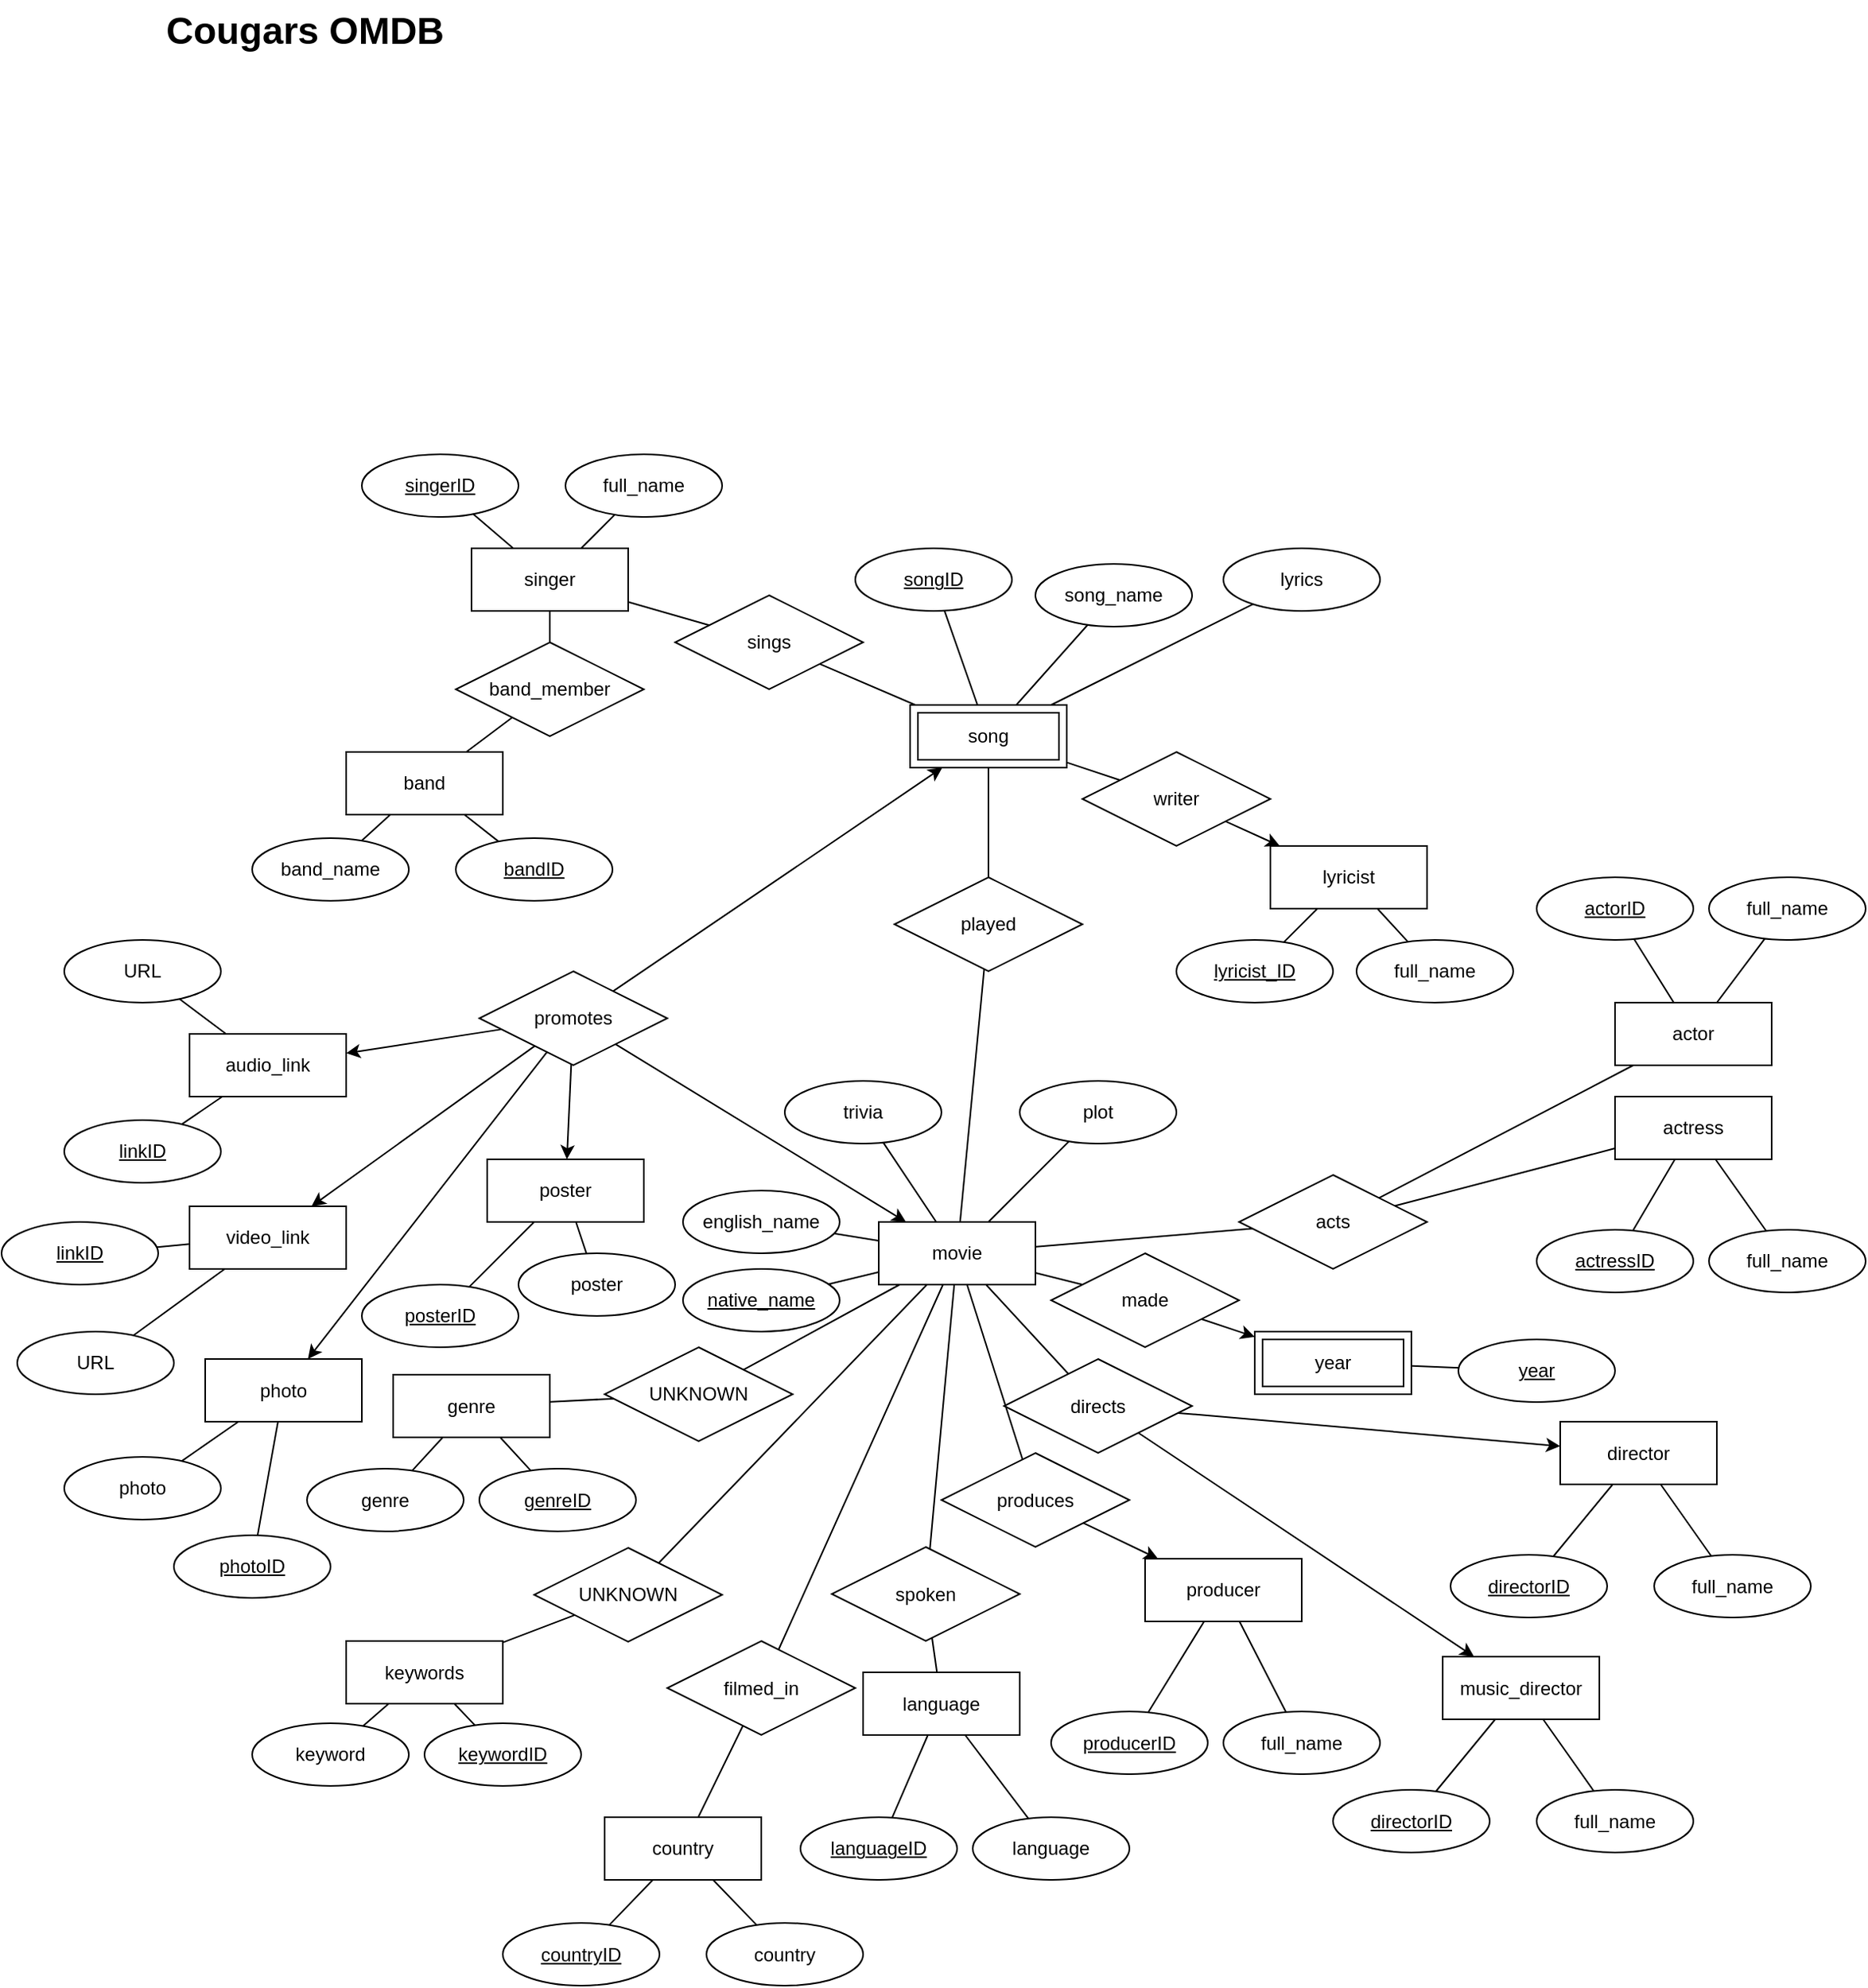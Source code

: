 <mxfile version="13.3.0" type="github">
  <diagram id="hvTxywRXqhzX3uinB9g3" name="Page-1">
    <mxGraphModel dx="2881" dy="2197" grid="1" gridSize="10" guides="1" tooltips="1" connect="1" arrows="1" fold="1" page="1" pageScale="1" pageWidth="850" pageHeight="1100" math="0" shadow="0">
      <root>
        <mxCell id="0" />
        <mxCell id="1" parent="0" />
        <mxCell id="niFjqBL8yK6RNNo06WDb-146" value="Cougars OMDB&amp;nbsp;&amp;nbsp;" style="text;strokeColor=none;fillColor=none;html=1;fontSize=24;fontStyle=1;verticalAlign=middle;align=center;" vertex="1" parent="1">
          <mxGeometry x="90" y="-490" width="100" height="40" as="geometry" />
        </mxCell>
        <mxCell id="niFjqBL8yK6RNNo06WDb-147" value="made" style="shape=rhombus;perimeter=rhombusPerimeter;whiteSpace=wrap;html=1;align=center;" vertex="1" parent="1">
          <mxGeometry x="610" y="310" width="120" height="60" as="geometry" />
        </mxCell>
        <mxCell id="niFjqBL8yK6RNNo06WDb-148" value="acts" style="shape=rhombus;perimeter=rhombusPerimeter;whiteSpace=wrap;html=1;align=center;" vertex="1" parent="1">
          <mxGeometry x="730" y="260" width="120" height="60" as="geometry" />
        </mxCell>
        <mxCell id="niFjqBL8yK6RNNo06WDb-149" value="sings" style="shape=rhombus;perimeter=rhombusPerimeter;whiteSpace=wrap;html=1;align=center;" vertex="1" parent="1">
          <mxGeometry x="370" y="-110" width="120" height="60" as="geometry" />
        </mxCell>
        <mxCell id="niFjqBL8yK6RNNo06WDb-150" value="singer" style="whiteSpace=wrap;html=1;align=center;" vertex="1" parent="1">
          <mxGeometry x="240" y="-140" width="100" height="40" as="geometry" />
        </mxCell>
        <mxCell id="niFjqBL8yK6RNNo06WDb-151" value="singerID" style="ellipse;whiteSpace=wrap;html=1;align=center;fontStyle=4;" vertex="1" parent="1">
          <mxGeometry x="170" y="-200" width="100" height="40" as="geometry" />
        </mxCell>
        <mxCell id="niFjqBL8yK6RNNo06WDb-152" value="full_name" style="ellipse;whiteSpace=wrap;html=1;align=center;" vertex="1" parent="1">
          <mxGeometry x="300" y="-200" width="100" height="40" as="geometry" />
        </mxCell>
        <mxCell id="niFjqBL8yK6RNNo06WDb-153" value="" style="endArrow=none;html=1;rounded=0;" edge="1" parent="1" source="niFjqBL8yK6RNNo06WDb-151" target="niFjqBL8yK6RNNo06WDb-150">
          <mxGeometry relative="1" as="geometry">
            <mxPoint x="240" y="-180" as="sourcePoint" />
            <mxPoint x="400" y="-180" as="targetPoint" />
          </mxGeometry>
        </mxCell>
        <mxCell id="niFjqBL8yK6RNNo06WDb-154" value="" style="endArrow=none;html=1;rounded=0;" edge="1" parent="1" source="niFjqBL8yK6RNNo06WDb-150" target="niFjqBL8yK6RNNo06WDb-152">
          <mxGeometry relative="1" as="geometry">
            <mxPoint x="250.004" y="-240.003" as="sourcePoint" />
            <mxPoint x="323.06" y="-213.48" as="targetPoint" />
          </mxGeometry>
        </mxCell>
        <mxCell id="niFjqBL8yK6RNNo06WDb-155" value="songID" style="ellipse;whiteSpace=wrap;html=1;align=center;fontStyle=4;" vertex="1" parent="1">
          <mxGeometry x="485" y="-140" width="100" height="40" as="geometry" />
        </mxCell>
        <mxCell id="niFjqBL8yK6RNNo06WDb-156" value="" style="endArrow=none;html=1;rounded=0;" edge="1" parent="1" source="niFjqBL8yK6RNNo06WDb-155" target="niFjqBL8yK6RNNo06WDb-234">
          <mxGeometry relative="1" as="geometry">
            <mxPoint x="660" y="-155" as="sourcePoint" />
            <mxPoint x="605.714" y="-120" as="targetPoint" />
          </mxGeometry>
        </mxCell>
        <mxCell id="niFjqBL8yK6RNNo06WDb-157" value="song_name" style="ellipse;whiteSpace=wrap;html=1;align=center;" vertex="1" parent="1">
          <mxGeometry x="600" y="-130" width="100" height="40" as="geometry" />
        </mxCell>
        <mxCell id="niFjqBL8yK6RNNo06WDb-158" value="" style="endArrow=none;html=1;rounded=0;" edge="1" parent="1" source="niFjqBL8yK6RNNo06WDb-234" target="niFjqBL8yK6RNNo06WDb-157">
          <mxGeometry relative="1" as="geometry">
            <mxPoint x="642.5" y="-120" as="sourcePoint" />
            <mxPoint x="980" y="-155" as="targetPoint" />
          </mxGeometry>
        </mxCell>
        <mxCell id="niFjqBL8yK6RNNo06WDb-159" value="" style="endArrow=none;html=1;rounded=0;" edge="1" parent="1" source="niFjqBL8yK6RNNo06WDb-149" target="niFjqBL8yK6RNNo06WDb-234">
          <mxGeometry relative="1" as="geometry">
            <mxPoint x="510" y="60" as="sourcePoint" />
            <mxPoint x="590" y="-94.737" as="targetPoint" />
          </mxGeometry>
        </mxCell>
        <mxCell id="niFjqBL8yK6RNNo06WDb-160" value="" style="endArrow=none;html=1;rounded=0;" edge="1" parent="1" source="niFjqBL8yK6RNNo06WDb-150" target="niFjqBL8yK6RNNo06WDb-149">
          <mxGeometry relative="1" as="geometry">
            <mxPoint x="540" y="-120" as="sourcePoint" />
            <mxPoint x="700" y="-120" as="targetPoint" />
          </mxGeometry>
        </mxCell>
        <mxCell id="niFjqBL8yK6RNNo06WDb-161" value="band" style="whiteSpace=wrap;html=1;align=center;" vertex="1" parent="1">
          <mxGeometry x="160" y="-10" width="100" height="40" as="geometry" />
        </mxCell>
        <mxCell id="niFjqBL8yK6RNNo06WDb-162" value="bandID" style="ellipse;whiteSpace=wrap;html=1;align=center;fontStyle=4;" vertex="1" parent="1">
          <mxGeometry x="230" y="45" width="100" height="40" as="geometry" />
        </mxCell>
        <mxCell id="niFjqBL8yK6RNNo06WDb-163" value="band_name" style="ellipse;whiteSpace=wrap;html=1;align=center;" vertex="1" parent="1">
          <mxGeometry x="100" y="45" width="100" height="40" as="geometry" />
        </mxCell>
        <mxCell id="niFjqBL8yK6RNNo06WDb-164" value="" style="endArrow=none;html=1;rounded=0;" edge="1" parent="1" source="niFjqBL8yK6RNNo06WDb-163" target="niFjqBL8yK6RNNo06WDb-161">
          <mxGeometry relative="1" as="geometry">
            <mxPoint x="35" y="195" as="sourcePoint" />
            <mxPoint x="195" y="195" as="targetPoint" />
          </mxGeometry>
        </mxCell>
        <mxCell id="niFjqBL8yK6RNNo06WDb-165" value="" style="endArrow=none;html=1;rounded=0;" edge="1" parent="1" source="niFjqBL8yK6RNNo06WDb-161" target="niFjqBL8yK6RNNo06WDb-162">
          <mxGeometry relative="1" as="geometry">
            <mxPoint x="125" y="205" as="sourcePoint" />
            <mxPoint x="285" y="205" as="targetPoint" />
          </mxGeometry>
        </mxCell>
        <mxCell id="niFjqBL8yK6RNNo06WDb-166" value="lyrics" style="ellipse;whiteSpace=wrap;html=1;align=center;" vertex="1" parent="1">
          <mxGeometry x="720" y="-140" width="100" height="40" as="geometry" />
        </mxCell>
        <mxCell id="niFjqBL8yK6RNNo06WDb-167" value="" style="endArrow=none;html=1;rounded=0;" edge="1" parent="1" source="niFjqBL8yK6RNNo06WDb-234" target="niFjqBL8yK6RNNo06WDb-166">
          <mxGeometry relative="1" as="geometry">
            <mxPoint x="680" y="-120" as="sourcePoint" />
            <mxPoint x="870" y="-20" as="targetPoint" />
          </mxGeometry>
        </mxCell>
        <mxCell id="niFjqBL8yK6RNNo06WDb-168" value="band_member" style="shape=rhombus;perimeter=rhombusPerimeter;whiteSpace=wrap;html=1;align=center;" vertex="1" parent="1">
          <mxGeometry x="230" y="-80" width="120" height="60" as="geometry" />
        </mxCell>
        <mxCell id="niFjqBL8yK6RNNo06WDb-169" value="" style="endArrow=none;html=1;rounded=0;" edge="1" parent="1" source="niFjqBL8yK6RNNo06WDb-168" target="niFjqBL8yK6RNNo06WDb-161">
          <mxGeometry relative="1" as="geometry">
            <mxPoint x="290" y="100" as="sourcePoint" />
            <mxPoint x="450" y="100" as="targetPoint" />
          </mxGeometry>
        </mxCell>
        <mxCell id="niFjqBL8yK6RNNo06WDb-170" value="" style="endArrow=none;html=1;rounded=0;" edge="1" parent="1" source="niFjqBL8yK6RNNo06WDb-168" target="niFjqBL8yK6RNNo06WDb-150">
          <mxGeometry relative="1" as="geometry">
            <mxPoint x="100" y="-10" as="sourcePoint" />
            <mxPoint x="260" y="-10" as="targetPoint" />
          </mxGeometry>
        </mxCell>
        <mxCell id="niFjqBL8yK6RNNo06WDb-171" value="lyricist" style="whiteSpace=wrap;html=1;align=center;" vertex="1" parent="1">
          <mxGeometry x="750" y="50" width="100" height="40" as="geometry" />
        </mxCell>
        <mxCell id="niFjqBL8yK6RNNo06WDb-172" value="full_name" style="ellipse;whiteSpace=wrap;html=1;align=center;" vertex="1" parent="1">
          <mxGeometry x="805" y="110" width="100" height="40" as="geometry" />
        </mxCell>
        <mxCell id="niFjqBL8yK6RNNo06WDb-173" value="lyricist_ID" style="ellipse;whiteSpace=wrap;html=1;align=center;fontStyle=4;" vertex="1" parent="1">
          <mxGeometry x="690" y="110" width="100" height="40" as="geometry" />
        </mxCell>
        <mxCell id="niFjqBL8yK6RNNo06WDb-174" value="" style="endArrow=none;html=1;rounded=0;" edge="1" parent="1" source="niFjqBL8yK6RNNo06WDb-173" target="niFjqBL8yK6RNNo06WDb-171">
          <mxGeometry relative="1" as="geometry">
            <mxPoint x="555" y="-50" as="sourcePoint" />
            <mxPoint x="715" y="-50" as="targetPoint" />
          </mxGeometry>
        </mxCell>
        <mxCell id="niFjqBL8yK6RNNo06WDb-175" value="" style="endArrow=none;html=1;rounded=0;" edge="1" parent="1" source="niFjqBL8yK6RNNo06WDb-171" target="niFjqBL8yK6RNNo06WDb-172">
          <mxGeometry relative="1" as="geometry">
            <mxPoint x="775" y="30" as="sourcePoint" />
            <mxPoint x="935" y="30" as="targetPoint" />
          </mxGeometry>
        </mxCell>
        <mxCell id="niFjqBL8yK6RNNo06WDb-176" value="writer" style="shape=rhombus;perimeter=rhombusPerimeter;whiteSpace=wrap;html=1;align=center;" vertex="1" parent="1">
          <mxGeometry x="630" y="-10" width="120" height="60" as="geometry" />
        </mxCell>
        <mxCell id="niFjqBL8yK6RNNo06WDb-177" value="" style="endArrow=none;html=1;rounded=0;" edge="1" parent="1" source="niFjqBL8yK6RNNo06WDb-234" target="niFjqBL8yK6RNNo06WDb-176">
          <mxGeometry relative="1" as="geometry">
            <mxPoint x="690" y="-89.286" as="sourcePoint" />
            <mxPoint x="950" y="-100" as="targetPoint" />
          </mxGeometry>
        </mxCell>
        <mxCell id="niFjqBL8yK6RNNo06WDb-178" value="" style="endArrow=classic;html=1;" edge="1" parent="1" source="niFjqBL8yK6RNNo06WDb-176" target="niFjqBL8yK6RNNo06WDb-171">
          <mxGeometry width="50" height="50" relative="1" as="geometry">
            <mxPoint x="850" y="-70" as="sourcePoint" />
            <mxPoint x="900" y="-120" as="targetPoint" />
          </mxGeometry>
        </mxCell>
        <mxCell id="niFjqBL8yK6RNNo06WDb-179" value="year" style="ellipse;whiteSpace=wrap;html=1;align=center;fontStyle=4;" vertex="1" parent="1">
          <mxGeometry x="870" y="365" width="100" height="40" as="geometry" />
        </mxCell>
        <mxCell id="niFjqBL8yK6RNNo06WDb-180" value="" style="endArrow=none;html=1;rounded=0;" edge="1" parent="1" source="niFjqBL8yK6RNNo06WDb-233" target="niFjqBL8yK6RNNo06WDb-179">
          <mxGeometry relative="1" as="geometry">
            <mxPoint x="830.0" y="385" as="sourcePoint" />
            <mxPoint x="1240" y="395" as="targetPoint" />
          </mxGeometry>
        </mxCell>
        <mxCell id="niFjqBL8yK6RNNo06WDb-181" value="" style="endArrow=none;html=1;rounded=0;" edge="1" parent="1" source="niFjqBL8yK6RNNo06WDb-183" target="niFjqBL8yK6RNNo06WDb-147">
          <mxGeometry relative="1" as="geometry">
            <mxPoint x="635" y="420.4" as="sourcePoint" />
            <mxPoint x="820" y="390" as="targetPoint" />
          </mxGeometry>
        </mxCell>
        <mxCell id="niFjqBL8yK6RNNo06WDb-182" value="" style="endArrow=classic;html=1;" edge="1" parent="1" source="niFjqBL8yK6RNNo06WDb-147" target="niFjqBL8yK6RNNo06WDb-233">
          <mxGeometry width="50" height="50" relative="1" as="geometry">
            <mxPoint x="770" y="385" as="sourcePoint" />
            <mxPoint x="730.0" y="379.643" as="targetPoint" />
          </mxGeometry>
        </mxCell>
        <mxCell id="niFjqBL8yK6RNNo06WDb-183" value="movie" style="whiteSpace=wrap;html=1;align=center;" vertex="1" parent="1">
          <mxGeometry x="500" y="290" width="100" height="40" as="geometry" />
        </mxCell>
        <mxCell id="niFjqBL8yK6RNNo06WDb-184" value="native_name" style="ellipse;whiteSpace=wrap;html=1;align=center;fontStyle=4;" vertex="1" parent="1">
          <mxGeometry x="375" y="320" width="100" height="40" as="geometry" />
        </mxCell>
        <mxCell id="niFjqBL8yK6RNNo06WDb-185" value="" style="endArrow=none;html=1;rounded=0;" edge="1" parent="1" source="niFjqBL8yK6RNNo06WDb-184" target="niFjqBL8yK6RNNo06WDb-183">
          <mxGeometry relative="1" as="geometry">
            <mxPoint x="530" y="270" as="sourcePoint" />
            <mxPoint x="690" y="270" as="targetPoint" />
          </mxGeometry>
        </mxCell>
        <mxCell id="niFjqBL8yK6RNNo06WDb-186" value="english_name" style="ellipse;whiteSpace=wrap;html=1;align=center;" vertex="1" parent="1">
          <mxGeometry x="375" y="270" width="100" height="40" as="geometry" />
        </mxCell>
        <mxCell id="niFjqBL8yK6RNNo06WDb-187" value="" style="endArrow=none;html=1;rounded=0;" edge="1" parent="1" source="niFjqBL8yK6RNNo06WDb-186" target="niFjqBL8yK6RNNo06WDb-183">
          <mxGeometry relative="1" as="geometry">
            <mxPoint x="660" y="320" as="sourcePoint" />
            <mxPoint x="820" y="320" as="targetPoint" />
          </mxGeometry>
        </mxCell>
        <mxCell id="niFjqBL8yK6RNNo06WDb-188" value="trivia" style="ellipse;whiteSpace=wrap;html=1;align=center;" vertex="1" parent="1">
          <mxGeometry x="440" y="200" width="100" height="40" as="geometry" />
        </mxCell>
        <mxCell id="niFjqBL8yK6RNNo06WDb-189" value="" style="endArrow=none;html=1;rounded=0;" edge="1" parent="1" source="niFjqBL8yK6RNNo06WDb-188" target="niFjqBL8yK6RNNo06WDb-183">
          <mxGeometry relative="1" as="geometry">
            <mxPoint x="660" y="310" as="sourcePoint" />
            <mxPoint x="820" y="310" as="targetPoint" />
          </mxGeometry>
        </mxCell>
        <mxCell id="niFjqBL8yK6RNNo06WDb-190" value="plot" style="ellipse;whiteSpace=wrap;html=1;align=center;" vertex="1" parent="1">
          <mxGeometry x="590" y="200" width="100" height="40" as="geometry" />
        </mxCell>
        <mxCell id="niFjqBL8yK6RNNo06WDb-191" value="" style="endArrow=none;html=1;rounded=0;" edge="1" parent="1" source="niFjqBL8yK6RNNo06WDb-190" target="niFjqBL8yK6RNNo06WDb-183">
          <mxGeometry relative="1" as="geometry">
            <mxPoint x="760" y="330" as="sourcePoint" />
            <mxPoint x="920" y="330" as="targetPoint" />
          </mxGeometry>
        </mxCell>
        <mxCell id="niFjqBL8yK6RNNo06WDb-192" value="actor" style="whiteSpace=wrap;html=1;align=center;" vertex="1" parent="1">
          <mxGeometry x="970" y="150" width="100" height="40" as="geometry" />
        </mxCell>
        <mxCell id="niFjqBL8yK6RNNo06WDb-193" value="actress" style="whiteSpace=wrap;html=1;align=center;" vertex="1" parent="1">
          <mxGeometry x="970" y="210" width="100" height="40" as="geometry" />
        </mxCell>
        <mxCell id="niFjqBL8yK6RNNo06WDb-194" value="actressID" style="ellipse;whiteSpace=wrap;html=1;align=center;fontStyle=4;" vertex="1" parent="1">
          <mxGeometry x="920" y="295" width="100" height="40" as="geometry" />
        </mxCell>
        <mxCell id="niFjqBL8yK6RNNo06WDb-195" value="actorID" style="ellipse;whiteSpace=wrap;html=1;align=center;fontStyle=4;" vertex="1" parent="1">
          <mxGeometry x="920" y="70" width="100" height="40" as="geometry" />
        </mxCell>
        <mxCell id="niFjqBL8yK6RNNo06WDb-196" value="full_name" style="ellipse;whiteSpace=wrap;html=1;align=center;" vertex="1" parent="1">
          <mxGeometry x="1030" y="70" width="100" height="40" as="geometry" />
        </mxCell>
        <mxCell id="niFjqBL8yK6RNNo06WDb-197" value="full_name" style="ellipse;whiteSpace=wrap;html=1;align=center;" vertex="1" parent="1">
          <mxGeometry x="1030" y="295" width="100" height="40" as="geometry" />
        </mxCell>
        <mxCell id="niFjqBL8yK6RNNo06WDb-198" value="" style="endArrow=none;html=1;rounded=0;" edge="1" parent="1" source="niFjqBL8yK6RNNo06WDb-195" target="niFjqBL8yK6RNNo06WDb-192">
          <mxGeometry relative="1" as="geometry">
            <mxPoint x="1080" y="130" as="sourcePoint" />
            <mxPoint x="1240" y="130" as="targetPoint" />
          </mxGeometry>
        </mxCell>
        <mxCell id="niFjqBL8yK6RNNo06WDb-199" value="" style="endArrow=none;html=1;rounded=0;" edge="1" parent="1" source="niFjqBL8yK6RNNo06WDb-192" target="niFjqBL8yK6RNNo06WDb-196">
          <mxGeometry relative="1" as="geometry">
            <mxPoint x="1110" y="120" as="sourcePoint" />
            <mxPoint x="1270" y="120" as="targetPoint" />
          </mxGeometry>
        </mxCell>
        <mxCell id="niFjqBL8yK6RNNo06WDb-200" value="" style="endArrow=none;html=1;rounded=0;" edge="1" parent="1" source="niFjqBL8yK6RNNo06WDb-193" target="niFjqBL8yK6RNNo06WDb-194">
          <mxGeometry relative="1" as="geometry">
            <mxPoint x="1200" y="195" as="sourcePoint" />
            <mxPoint x="1360" y="195" as="targetPoint" />
          </mxGeometry>
        </mxCell>
        <mxCell id="niFjqBL8yK6RNNo06WDb-201" value="" style="endArrow=none;html=1;rounded=0;" edge="1" parent="1" source="niFjqBL8yK6RNNo06WDb-197" target="niFjqBL8yK6RNNo06WDb-193">
          <mxGeometry relative="1" as="geometry">
            <mxPoint x="1160" y="245" as="sourcePoint" />
            <mxPoint x="1320" y="245" as="targetPoint" />
          </mxGeometry>
        </mxCell>
        <mxCell id="niFjqBL8yK6RNNo06WDb-202" value="" style="endArrow=none;html=1;rounded=0;" edge="1" parent="1" source="niFjqBL8yK6RNNo06WDb-148" target="niFjqBL8yK6RNNo06WDb-192">
          <mxGeometry relative="1" as="geometry">
            <mxPoint x="820" y="220" as="sourcePoint" />
            <mxPoint x="980" y="220" as="targetPoint" />
          </mxGeometry>
        </mxCell>
        <mxCell id="niFjqBL8yK6RNNo06WDb-203" value="" style="endArrow=none;html=1;rounded=0;" edge="1" parent="1" source="niFjqBL8yK6RNNo06WDb-183" target="niFjqBL8yK6RNNo06WDb-148">
          <mxGeometry relative="1" as="geometry">
            <mxPoint x="720" y="220" as="sourcePoint" />
            <mxPoint x="880" y="220" as="targetPoint" />
          </mxGeometry>
        </mxCell>
        <mxCell id="niFjqBL8yK6RNNo06WDb-204" value="" style="endArrow=none;html=1;rounded=0;" edge="1" parent="1" source="niFjqBL8yK6RNNo06WDb-193" target="niFjqBL8yK6RNNo06WDb-148">
          <mxGeometry relative="1" as="geometry">
            <mxPoint x="710" y="220" as="sourcePoint" />
            <mxPoint x="870" y="220" as="targetPoint" />
          </mxGeometry>
        </mxCell>
        <mxCell id="niFjqBL8yK6RNNo06WDb-205" value="played" style="shape=rhombus;perimeter=rhombusPerimeter;whiteSpace=wrap;html=1;align=center;" vertex="1" parent="1">
          <mxGeometry x="510" y="70" width="120" height="60" as="geometry" />
        </mxCell>
        <mxCell id="niFjqBL8yK6RNNo06WDb-206" value="" style="endArrow=none;html=1;rounded=0;" edge="1" parent="1" source="niFjqBL8yK6RNNo06WDb-205" target="niFjqBL8yK6RNNo06WDb-234">
          <mxGeometry relative="1" as="geometry">
            <mxPoint x="550" y="-50" as="sourcePoint" />
            <mxPoint x="630" y="-80" as="targetPoint" />
          </mxGeometry>
        </mxCell>
        <mxCell id="niFjqBL8yK6RNNo06WDb-207" value="" style="endArrow=none;html=1;rounded=0;" edge="1" parent="1" source="niFjqBL8yK6RNNo06WDb-183" target="niFjqBL8yK6RNNo06WDb-205">
          <mxGeometry relative="1" as="geometry">
            <mxPoint x="310" y="130" as="sourcePoint" />
            <mxPoint x="470" y="130" as="targetPoint" />
          </mxGeometry>
        </mxCell>
        <mxCell id="niFjqBL8yK6RNNo06WDb-208" value="video_link" style="whiteSpace=wrap;html=1;align=center;" vertex="1" parent="1">
          <mxGeometry x="60" y="280" width="100" height="40" as="geometry" />
        </mxCell>
        <mxCell id="niFjqBL8yK6RNNo06WDb-209" value="linkID" style="ellipse;whiteSpace=wrap;html=1;align=center;fontStyle=4;" vertex="1" parent="1">
          <mxGeometry x="-60" y="290" width="100" height="40" as="geometry" />
        </mxCell>
        <mxCell id="niFjqBL8yK6RNNo06WDb-210" value="URL" style="ellipse;whiteSpace=wrap;html=1;align=center;" vertex="1" parent="1">
          <mxGeometry x="-50" y="360" width="100" height="40" as="geometry" />
        </mxCell>
        <mxCell id="niFjqBL8yK6RNNo06WDb-211" value="" style="endArrow=none;html=1;rounded=0;" edge="1" parent="1" source="niFjqBL8yK6RNNo06WDb-209" target="niFjqBL8yK6RNNo06WDb-208">
          <mxGeometry relative="1" as="geometry">
            <mxPoint x="-110" y="235" as="sourcePoint" />
            <mxPoint x="50" y="235" as="targetPoint" />
          </mxGeometry>
        </mxCell>
        <mxCell id="niFjqBL8yK6RNNo06WDb-212" value="" style="endArrow=none;html=1;rounded=0;" edge="1" parent="1" source="niFjqBL8yK6RNNo06WDb-208" target="niFjqBL8yK6RNNo06WDb-210">
          <mxGeometry relative="1" as="geometry">
            <mxPoint x="280" y="315" as="sourcePoint" />
            <mxPoint x="440" y="315" as="targetPoint" />
          </mxGeometry>
        </mxCell>
        <mxCell id="niFjqBL8yK6RNNo06WDb-213" value="audio_link" style="whiteSpace=wrap;html=1;align=center;" vertex="1" parent="1">
          <mxGeometry x="60" y="170" width="100" height="40" as="geometry" />
        </mxCell>
        <mxCell id="niFjqBL8yK6RNNo06WDb-214" value="linkID" style="ellipse;whiteSpace=wrap;html=1;align=center;fontStyle=4;" vertex="1" parent="1">
          <mxGeometry x="-20" y="225" width="100" height="40" as="geometry" />
        </mxCell>
        <mxCell id="niFjqBL8yK6RNNo06WDb-215" value="URL" style="ellipse;whiteSpace=wrap;html=1;align=center;" vertex="1" parent="1">
          <mxGeometry x="-20" y="110" width="100" height="40" as="geometry" />
        </mxCell>
        <mxCell id="niFjqBL8yK6RNNo06WDb-216" value="" style="endArrow=none;html=1;rounded=0;" edge="1" parent="1" source="niFjqBL8yK6RNNo06WDb-214" target="niFjqBL8yK6RNNo06WDb-213">
          <mxGeometry relative="1" as="geometry">
            <mxPoint x="-110" y="125" as="sourcePoint" />
            <mxPoint x="50" y="125" as="targetPoint" />
          </mxGeometry>
        </mxCell>
        <mxCell id="niFjqBL8yK6RNNo06WDb-217" value="" style="endArrow=none;html=1;rounded=0;" edge="1" parent="1" source="niFjqBL8yK6RNNo06WDb-213" target="niFjqBL8yK6RNNo06WDb-215">
          <mxGeometry relative="1" as="geometry">
            <mxPoint x="280" y="205" as="sourcePoint" />
            <mxPoint x="440" y="205" as="targetPoint" />
          </mxGeometry>
        </mxCell>
        <mxCell id="niFjqBL8yK6RNNo06WDb-218" value="promotes" style="shape=rhombus;perimeter=rhombusPerimeter;whiteSpace=wrap;html=1;align=center;" vertex="1" parent="1">
          <mxGeometry x="245" y="130" width="120" height="60" as="geometry" />
        </mxCell>
        <mxCell id="niFjqBL8yK6RNNo06WDb-219" value="" style="endArrow=classic;html=1;" edge="1" parent="1" source="niFjqBL8yK6RNNo06WDb-218" target="niFjqBL8yK6RNNo06WDb-234">
          <mxGeometry width="50" height="50" relative="1" as="geometry">
            <mxPoint x="380" y="90" as="sourcePoint" />
            <mxPoint x="616.552" y="-80" as="targetPoint" />
          </mxGeometry>
        </mxCell>
        <mxCell id="niFjqBL8yK6RNNo06WDb-220" value="" style="endArrow=classic;html=1;" edge="1" parent="1" source="niFjqBL8yK6RNNo06WDb-218" target="niFjqBL8yK6RNNo06WDb-213">
          <mxGeometry width="50" height="50" relative="1" as="geometry">
            <mxPoint x="170" y="410" as="sourcePoint" />
            <mxPoint x="220" y="360" as="targetPoint" />
          </mxGeometry>
        </mxCell>
        <mxCell id="niFjqBL8yK6RNNo06WDb-221" value="" style="endArrow=classic;html=1;" edge="1" parent="1" source="niFjqBL8yK6RNNo06WDb-218" target="niFjqBL8yK6RNNo06WDb-183">
          <mxGeometry width="50" height="50" relative="1" as="geometry">
            <mxPoint x="160" y="400" as="sourcePoint" />
            <mxPoint x="210" y="350" as="targetPoint" />
          </mxGeometry>
        </mxCell>
        <mxCell id="niFjqBL8yK6RNNo06WDb-222" value="" style="endArrow=classic;html=1;" edge="1" parent="1" source="niFjqBL8yK6RNNo06WDb-218" target="niFjqBL8yK6RNNo06WDb-208">
          <mxGeometry width="50" height="50" relative="1" as="geometry">
            <mxPoint x="260" y="290" as="sourcePoint" />
            <mxPoint x="310" y="240" as="targetPoint" />
          </mxGeometry>
        </mxCell>
        <mxCell id="niFjqBL8yK6RNNo06WDb-223" value="photo" style="ellipse;whiteSpace=wrap;html=1;align=center;" vertex="1" parent="1">
          <mxGeometry x="-20" y="440" width="100" height="40" as="geometry" />
        </mxCell>
        <mxCell id="niFjqBL8yK6RNNo06WDb-224" value="photo" style="whiteSpace=wrap;html=1;align=center;" vertex="1" parent="1">
          <mxGeometry x="70" y="377.5" width="100" height="40" as="geometry" />
        </mxCell>
        <mxCell id="niFjqBL8yK6RNNo06WDb-225" value="" style="endArrow=none;html=1;rounded=0;" edge="1" parent="1" source="niFjqBL8yK6RNNo06WDb-224" target="niFjqBL8yK6RNNo06WDb-223">
          <mxGeometry relative="1" as="geometry">
            <mxPoint x="-120" y="580" as="sourcePoint" />
            <mxPoint x="40" y="580" as="targetPoint" />
          </mxGeometry>
        </mxCell>
        <mxCell id="niFjqBL8yK6RNNo06WDb-226" value="photoID" style="ellipse;whiteSpace=wrap;html=1;align=center;fontStyle=4;" vertex="1" parent="1">
          <mxGeometry x="50" y="490" width="100" height="40" as="geometry" />
        </mxCell>
        <mxCell id="niFjqBL8yK6RNNo06WDb-227" value="" style="endArrow=none;html=1;rounded=0;" edge="1" parent="1" source="niFjqBL8yK6RNNo06WDb-226" target="niFjqBL8yK6RNNo06WDb-224">
          <mxGeometry relative="1" as="geometry">
            <mxPoint x="330" y="590" as="sourcePoint" />
            <mxPoint x="490" y="590" as="targetPoint" />
          </mxGeometry>
        </mxCell>
        <mxCell id="niFjqBL8yK6RNNo06WDb-228" value="poster" style="whiteSpace=wrap;html=1;align=center;" vertex="1" parent="1">
          <mxGeometry x="250" y="250" width="100" height="40" as="geometry" />
        </mxCell>
        <mxCell id="niFjqBL8yK6RNNo06WDb-229" value="poster" style="ellipse;whiteSpace=wrap;html=1;align=center;" vertex="1" parent="1">
          <mxGeometry x="270" y="310" width="100" height="40" as="geometry" />
        </mxCell>
        <mxCell id="niFjqBL8yK6RNNo06WDb-230" value="posterID" style="ellipse;whiteSpace=wrap;html=1;align=center;fontStyle=4;" vertex="1" parent="1">
          <mxGeometry x="170" y="330" width="100" height="40" as="geometry" />
        </mxCell>
        <mxCell id="niFjqBL8yK6RNNo06WDb-231" value="" style="endArrow=none;html=1;rounded=0;" edge="1" parent="1" source="niFjqBL8yK6RNNo06WDb-228" target="niFjqBL8yK6RNNo06WDb-230">
          <mxGeometry relative="1" as="geometry">
            <mxPoint x="190" y="730" as="sourcePoint" />
            <mxPoint x="350" y="730" as="targetPoint" />
          </mxGeometry>
        </mxCell>
        <mxCell id="niFjqBL8yK6RNNo06WDb-232" value="" style="endArrow=none;html=1;rounded=0;" edge="1" parent="1" source="niFjqBL8yK6RNNo06WDb-228" target="niFjqBL8yK6RNNo06WDb-229">
          <mxGeometry relative="1" as="geometry">
            <mxPoint x="230" y="750" as="sourcePoint" />
            <mxPoint x="390" y="750" as="targetPoint" />
          </mxGeometry>
        </mxCell>
        <mxCell id="niFjqBL8yK6RNNo06WDb-233" value="year" style="shape=ext;margin=3;double=1;whiteSpace=wrap;html=1;align=center;" vertex="1" parent="1">
          <mxGeometry x="740" y="360" width="100" height="40" as="geometry" />
        </mxCell>
        <mxCell id="niFjqBL8yK6RNNo06WDb-234" value="song" style="shape=ext;margin=3;double=1;whiteSpace=wrap;html=1;align=center;" vertex="1" parent="1">
          <mxGeometry x="520.004" y="-40" width="100" height="40" as="geometry" />
        </mxCell>
        <mxCell id="niFjqBL8yK6RNNo06WDb-235" value="" style="endArrow=classic;html=1;" edge="1" parent="1" source="niFjqBL8yK6RNNo06WDb-218" target="niFjqBL8yK6RNNo06WDb-224">
          <mxGeometry width="50" height="50" relative="1" as="geometry">
            <mxPoint x="250" y="340" as="sourcePoint" />
            <mxPoint x="300" y="290" as="targetPoint" />
          </mxGeometry>
        </mxCell>
        <mxCell id="niFjqBL8yK6RNNo06WDb-236" value="" style="endArrow=classic;html=1;" edge="1" parent="1" source="niFjqBL8yK6RNNo06WDb-218" target="niFjqBL8yK6RNNo06WDb-228">
          <mxGeometry width="50" height="50" relative="1" as="geometry">
            <mxPoint x="280" y="460" as="sourcePoint" />
            <mxPoint x="330" y="410" as="targetPoint" />
          </mxGeometry>
        </mxCell>
        <mxCell id="niFjqBL8yK6RNNo06WDb-237" value="keywords" style="whiteSpace=wrap;html=1;align=center;" vertex="1" parent="1">
          <mxGeometry x="160" y="557.5" width="100" height="40" as="geometry" />
        </mxCell>
        <mxCell id="niFjqBL8yK6RNNo06WDb-238" value="keyword" style="ellipse;whiteSpace=wrap;html=1;align=center;" vertex="1" parent="1">
          <mxGeometry x="100" y="610" width="100" height="40" as="geometry" />
        </mxCell>
        <mxCell id="niFjqBL8yK6RNNo06WDb-239" value="keywordID" style="ellipse;whiteSpace=wrap;html=1;align=center;fontStyle=4;" vertex="1" parent="1">
          <mxGeometry x="210" y="610" width="100" height="40" as="geometry" />
        </mxCell>
        <mxCell id="niFjqBL8yK6RNNo06WDb-240" value="" style="endArrow=none;html=1;rounded=0;" edge="1" parent="1" source="niFjqBL8yK6RNNo06WDb-237" target="niFjqBL8yK6RNNo06WDb-238">
          <mxGeometry relative="1" as="geometry">
            <mxPoint x="330" y="660" as="sourcePoint" />
            <mxPoint x="490" y="660" as="targetPoint" />
          </mxGeometry>
        </mxCell>
        <mxCell id="niFjqBL8yK6RNNo06WDb-241" value="" style="endArrow=none;html=1;rounded=0;" edge="1" parent="1" source="niFjqBL8yK6RNNo06WDb-237" target="niFjqBL8yK6RNNo06WDb-239">
          <mxGeometry relative="1" as="geometry">
            <mxPoint x="280" y="690" as="sourcePoint" />
            <mxPoint x="440" y="690" as="targetPoint" />
          </mxGeometry>
        </mxCell>
        <mxCell id="niFjqBL8yK6RNNo06WDb-242" value="genre" style="whiteSpace=wrap;html=1;align=center;" vertex="1" parent="1">
          <mxGeometry x="190" y="387.5" width="100" height="40" as="geometry" />
        </mxCell>
        <mxCell id="niFjqBL8yK6RNNo06WDb-243" value="genre" style="ellipse;whiteSpace=wrap;html=1;align=center;" vertex="1" parent="1">
          <mxGeometry x="135" y="447.5" width="100" height="40" as="geometry" />
        </mxCell>
        <mxCell id="niFjqBL8yK6RNNo06WDb-244" value="genreID" style="ellipse;whiteSpace=wrap;html=1;align=center;fontStyle=4;" vertex="1" parent="1">
          <mxGeometry x="245" y="447.5" width="100" height="40" as="geometry" />
        </mxCell>
        <mxCell id="niFjqBL8yK6RNNo06WDb-245" value="" style="endArrow=none;html=1;rounded=0;" edge="1" parent="1" source="niFjqBL8yK6RNNo06WDb-242" target="niFjqBL8yK6RNNo06WDb-243">
          <mxGeometry relative="1" as="geometry">
            <mxPoint x="-20" y="725" as="sourcePoint" />
            <mxPoint x="140" y="725" as="targetPoint" />
          </mxGeometry>
        </mxCell>
        <mxCell id="niFjqBL8yK6RNNo06WDb-246" value="" style="endArrow=none;html=1;rounded=0;" edge="1" parent="1" source="niFjqBL8yK6RNNo06WDb-242" target="niFjqBL8yK6RNNo06WDb-244">
          <mxGeometry relative="1" as="geometry">
            <mxPoint x="60" y="715" as="sourcePoint" />
            <mxPoint x="220" y="715" as="targetPoint" />
          </mxGeometry>
        </mxCell>
        <mxCell id="niFjqBL8yK6RNNo06WDb-247" value="country" style="whiteSpace=wrap;html=1;align=center;" vertex="1" parent="1">
          <mxGeometry x="325" y="670" width="100" height="40" as="geometry" />
        </mxCell>
        <mxCell id="niFjqBL8yK6RNNo06WDb-248" value="countryID" style="ellipse;whiteSpace=wrap;html=1;align=center;fontStyle=4;" vertex="1" parent="1">
          <mxGeometry x="260" y="737.5" width="100" height="40" as="geometry" />
        </mxCell>
        <mxCell id="niFjqBL8yK6RNNo06WDb-249" value="country" style="ellipse;whiteSpace=wrap;html=1;align=center;" vertex="1" parent="1">
          <mxGeometry x="390" y="737.5" width="100" height="40" as="geometry" />
        </mxCell>
        <mxCell id="niFjqBL8yK6RNNo06WDb-250" value="" style="endArrow=none;html=1;rounded=0;" edge="1" parent="1" source="niFjqBL8yK6RNNo06WDb-247" target="niFjqBL8yK6RNNo06WDb-248">
          <mxGeometry relative="1" as="geometry">
            <mxPoint x="480" y="682.5" as="sourcePoint" />
            <mxPoint x="640" y="682.5" as="targetPoint" />
          </mxGeometry>
        </mxCell>
        <mxCell id="niFjqBL8yK6RNNo06WDb-251" value="" style="endArrow=none;html=1;rounded=0;" edge="1" parent="1" source="niFjqBL8yK6RNNo06WDb-247" target="niFjqBL8yK6RNNo06WDb-249">
          <mxGeometry relative="1" as="geometry">
            <mxPoint x="500" y="622.5" as="sourcePoint" />
            <mxPoint x="660" y="622.5" as="targetPoint" />
          </mxGeometry>
        </mxCell>
        <mxCell id="niFjqBL8yK6RNNo06WDb-252" value="language" style="whiteSpace=wrap;html=1;align=center;" vertex="1" parent="1">
          <mxGeometry x="490" y="577.5" width="100" height="40" as="geometry" />
        </mxCell>
        <mxCell id="niFjqBL8yK6RNNo06WDb-253" value="languageID" style="ellipse;whiteSpace=wrap;html=1;align=center;fontStyle=4;" vertex="1" parent="1">
          <mxGeometry x="450" y="670" width="100" height="40" as="geometry" />
        </mxCell>
        <mxCell id="niFjqBL8yK6RNNo06WDb-254" value="language" style="ellipse;whiteSpace=wrap;html=1;align=center;" vertex="1" parent="1">
          <mxGeometry x="560" y="670" width="100" height="40" as="geometry" />
        </mxCell>
        <mxCell id="niFjqBL8yK6RNNo06WDb-255" value="" style="endArrow=none;html=1;rounded=0;" edge="1" parent="1" source="niFjqBL8yK6RNNo06WDb-252" target="niFjqBL8yK6RNNo06WDb-253">
          <mxGeometry relative="1" as="geometry">
            <mxPoint x="535" y="740" as="sourcePoint" />
            <mxPoint x="695" y="740" as="targetPoint" />
          </mxGeometry>
        </mxCell>
        <mxCell id="niFjqBL8yK6RNNo06WDb-256" value="" style="endArrow=none;html=1;rounded=0;" edge="1" parent="1" source="niFjqBL8yK6RNNo06WDb-252" target="niFjqBL8yK6RNNo06WDb-254">
          <mxGeometry relative="1" as="geometry">
            <mxPoint x="555" y="680" as="sourcePoint" />
            <mxPoint x="715" y="680" as="targetPoint" />
          </mxGeometry>
        </mxCell>
        <mxCell id="niFjqBL8yK6RNNo06WDb-257" value="producer" style="whiteSpace=wrap;html=1;align=center;" vertex="1" parent="1">
          <mxGeometry x="670" y="505" width="100" height="40" as="geometry" />
        </mxCell>
        <mxCell id="niFjqBL8yK6RNNo06WDb-258" value="producerID" style="ellipse;whiteSpace=wrap;html=1;align=center;fontStyle=4;" vertex="1" parent="1">
          <mxGeometry x="610" y="602.5" width="100" height="40" as="geometry" />
        </mxCell>
        <mxCell id="niFjqBL8yK6RNNo06WDb-259" value="full_name" style="ellipse;whiteSpace=wrap;html=1;align=center;" vertex="1" parent="1">
          <mxGeometry x="720" y="602.5" width="100" height="40" as="geometry" />
        </mxCell>
        <mxCell id="niFjqBL8yK6RNNo06WDb-260" value="" style="endArrow=none;html=1;rounded=0;" edge="1" parent="1" source="niFjqBL8yK6RNNo06WDb-257" target="niFjqBL8yK6RNNo06WDb-258">
          <mxGeometry relative="1" as="geometry">
            <mxPoint x="770" y="560" as="sourcePoint" />
            <mxPoint x="930" y="560" as="targetPoint" />
          </mxGeometry>
        </mxCell>
        <mxCell id="niFjqBL8yK6RNNo06WDb-261" value="" style="endArrow=none;html=1;rounded=0;" edge="1" parent="1" source="niFjqBL8yK6RNNo06WDb-257" target="niFjqBL8yK6RNNo06WDb-259">
          <mxGeometry relative="1" as="geometry">
            <mxPoint x="790" y="500" as="sourcePoint" />
            <mxPoint x="950" y="500" as="targetPoint" />
          </mxGeometry>
        </mxCell>
        <mxCell id="niFjqBL8yK6RNNo06WDb-262" value="director" style="whiteSpace=wrap;html=1;align=center;" vertex="1" parent="1">
          <mxGeometry x="935" y="417.5" width="100" height="40" as="geometry" />
        </mxCell>
        <mxCell id="niFjqBL8yK6RNNo06WDb-263" value="directorID" style="ellipse;whiteSpace=wrap;html=1;align=center;fontStyle=4;" vertex="1" parent="1">
          <mxGeometry x="865" y="502.5" width="100" height="40" as="geometry" />
        </mxCell>
        <mxCell id="niFjqBL8yK6RNNo06WDb-264" value="full_name" style="ellipse;whiteSpace=wrap;html=1;align=center;" vertex="1" parent="1">
          <mxGeometry x="995" y="502.5" width="100" height="40" as="geometry" />
        </mxCell>
        <mxCell id="niFjqBL8yK6RNNo06WDb-265" value="" style="endArrow=none;html=1;rounded=0;" edge="1" parent="1" source="niFjqBL8yK6RNNo06WDb-262" target="niFjqBL8yK6RNNo06WDb-263">
          <mxGeometry relative="1" as="geometry">
            <mxPoint x="1085" y="447.5" as="sourcePoint" />
            <mxPoint x="1245" y="447.5" as="targetPoint" />
          </mxGeometry>
        </mxCell>
        <mxCell id="niFjqBL8yK6RNNo06WDb-266" value="" style="endArrow=none;html=1;rounded=0;" edge="1" parent="1" source="niFjqBL8yK6RNNo06WDb-262" target="niFjqBL8yK6RNNo06WDb-264">
          <mxGeometry relative="1" as="geometry">
            <mxPoint x="1105" y="387.5" as="sourcePoint" />
            <mxPoint x="1265" y="387.5" as="targetPoint" />
          </mxGeometry>
        </mxCell>
        <mxCell id="niFjqBL8yK6RNNo06WDb-267" value="music_director" style="whiteSpace=wrap;html=1;align=center;" vertex="1" parent="1">
          <mxGeometry x="860" y="567.5" width="100" height="40" as="geometry" />
        </mxCell>
        <mxCell id="niFjqBL8yK6RNNo06WDb-268" value="directorID" style="ellipse;whiteSpace=wrap;html=1;align=center;fontStyle=4;" vertex="1" parent="1">
          <mxGeometry x="790" y="652.5" width="100" height="40" as="geometry" />
        </mxCell>
        <mxCell id="niFjqBL8yK6RNNo06WDb-269" value="full_name" style="ellipse;whiteSpace=wrap;html=1;align=center;" vertex="1" parent="1">
          <mxGeometry x="920" y="652.5" width="100" height="40" as="geometry" />
        </mxCell>
        <mxCell id="niFjqBL8yK6RNNo06WDb-270" value="" style="endArrow=none;html=1;rounded=0;" edge="1" parent="1" source="niFjqBL8yK6RNNo06WDb-267" target="niFjqBL8yK6RNNo06WDb-268">
          <mxGeometry relative="1" as="geometry">
            <mxPoint x="1010" y="597.5" as="sourcePoint" />
            <mxPoint x="1170" y="597.5" as="targetPoint" />
          </mxGeometry>
        </mxCell>
        <mxCell id="niFjqBL8yK6RNNo06WDb-271" value="" style="endArrow=none;html=1;rounded=0;" edge="1" parent="1" source="niFjqBL8yK6RNNo06WDb-267" target="niFjqBL8yK6RNNo06WDb-269">
          <mxGeometry relative="1" as="geometry">
            <mxPoint x="1030" y="537.5" as="sourcePoint" />
            <mxPoint x="1190" y="537.5" as="targetPoint" />
          </mxGeometry>
        </mxCell>
        <mxCell id="niFjqBL8yK6RNNo06WDb-272" value="directs" style="shape=rhombus;perimeter=rhombusPerimeter;whiteSpace=wrap;html=1;align=center;" vertex="1" parent="1">
          <mxGeometry x="580" y="377.5" width="120" height="60" as="geometry" />
        </mxCell>
        <mxCell id="niFjqBL8yK6RNNo06WDb-273" value="" style="endArrow=classic;html=1;" edge="1" parent="1" source="niFjqBL8yK6RNNo06WDb-272" target="niFjqBL8yK6RNNo06WDb-262">
          <mxGeometry width="50" height="50" relative="1" as="geometry">
            <mxPoint x="810" y="610" as="sourcePoint" />
            <mxPoint x="860" y="560" as="targetPoint" />
          </mxGeometry>
        </mxCell>
        <mxCell id="niFjqBL8yK6RNNo06WDb-274" value="" style="endArrow=none;html=1;rounded=0;" edge="1" parent="1" source="niFjqBL8yK6RNNo06WDb-183" target="niFjqBL8yK6RNNo06WDb-272">
          <mxGeometry relative="1" as="geometry">
            <mxPoint x="470" y="400" as="sourcePoint" />
            <mxPoint x="630" y="400" as="targetPoint" />
          </mxGeometry>
        </mxCell>
        <mxCell id="niFjqBL8yK6RNNo06WDb-275" value="produces" style="shape=rhombus;perimeter=rhombusPerimeter;whiteSpace=wrap;html=1;align=center;" vertex="1" parent="1">
          <mxGeometry x="540" y="437.5" width="120" height="60" as="geometry" />
        </mxCell>
        <mxCell id="niFjqBL8yK6RNNo06WDb-276" value="" style="endArrow=classic;html=1;" edge="1" parent="1" source="niFjqBL8yK6RNNo06WDb-275" target="niFjqBL8yK6RNNo06WDb-257">
          <mxGeometry width="50" height="50" relative="1" as="geometry">
            <mxPoint x="660" y="660" as="sourcePoint" />
            <mxPoint x="710" y="610" as="targetPoint" />
          </mxGeometry>
        </mxCell>
        <mxCell id="niFjqBL8yK6RNNo06WDb-277" value="" style="endArrow=none;html=1;rounded=0;" edge="1" parent="1" source="niFjqBL8yK6RNNo06WDb-183" target="niFjqBL8yK6RNNo06WDb-275">
          <mxGeometry relative="1" as="geometry">
            <mxPoint x="430" y="500" as="sourcePoint" />
            <mxPoint x="590" y="500" as="targetPoint" />
          </mxGeometry>
        </mxCell>
        <mxCell id="niFjqBL8yK6RNNo06WDb-278" value="" style="endArrow=classic;html=1;" edge="1" parent="1" source="niFjqBL8yK6RNNo06WDb-272" target="niFjqBL8yK6RNNo06WDb-267">
          <mxGeometry width="50" height="50" relative="1" as="geometry">
            <mxPoint x="730" y="530" as="sourcePoint" />
            <mxPoint x="780" y="480" as="targetPoint" />
          </mxGeometry>
        </mxCell>
        <mxCell id="niFjqBL8yK6RNNo06WDb-279" value="spoken" style="shape=rhombus;perimeter=rhombusPerimeter;whiteSpace=wrap;html=1;align=center;" vertex="1" parent="1">
          <mxGeometry x="470" y="497.5" width="120" height="60" as="geometry" />
        </mxCell>
        <mxCell id="niFjqBL8yK6RNNo06WDb-280" value="" style="endArrow=none;html=1;rounded=0;" edge="1" parent="1" source="niFjqBL8yK6RNNo06WDb-279" target="niFjqBL8yK6RNNo06WDb-183">
          <mxGeometry relative="1" as="geometry">
            <mxPoint x="370" y="430" as="sourcePoint" />
            <mxPoint x="530" y="430" as="targetPoint" />
          </mxGeometry>
        </mxCell>
        <mxCell id="niFjqBL8yK6RNNo06WDb-281" value="" style="endArrow=none;html=1;rounded=0;" edge="1" parent="1" source="niFjqBL8yK6RNNo06WDb-279" target="niFjqBL8yK6RNNo06WDb-252">
          <mxGeometry relative="1" as="geometry">
            <mxPoint x="55" y="425" as="sourcePoint" />
            <mxPoint x="215" y="425" as="targetPoint" />
          </mxGeometry>
        </mxCell>
        <mxCell id="niFjqBL8yK6RNNo06WDb-282" value="filmed_in" style="shape=rhombus;perimeter=rhombusPerimeter;whiteSpace=wrap;html=1;align=center;" vertex="1" parent="1">
          <mxGeometry x="365" y="557.5" width="120" height="60" as="geometry" />
        </mxCell>
        <mxCell id="niFjqBL8yK6RNNo06WDb-283" value="" style="endArrow=none;html=1;rounded=0;" edge="1" parent="1" source="niFjqBL8yK6RNNo06WDb-282" target="niFjqBL8yK6RNNo06WDb-247">
          <mxGeometry relative="1" as="geometry">
            <mxPoint x="150" y="550" as="sourcePoint" />
            <mxPoint x="310" y="550" as="targetPoint" />
          </mxGeometry>
        </mxCell>
        <mxCell id="niFjqBL8yK6RNNo06WDb-284" value="" style="endArrow=none;html=1;rounded=0;" edge="1" parent="1" source="niFjqBL8yK6RNNo06WDb-183" target="niFjqBL8yK6RNNo06WDb-282">
          <mxGeometry relative="1" as="geometry">
            <mxPoint x="410" y="440" as="sourcePoint" />
            <mxPoint x="570" y="440" as="targetPoint" />
          </mxGeometry>
        </mxCell>
        <mxCell id="niFjqBL8yK6RNNo06WDb-285" value="UNKNOWN" style="shape=rhombus;perimeter=rhombusPerimeter;whiteSpace=wrap;html=1;align=center;" vertex="1" parent="1">
          <mxGeometry x="325" y="370" width="120" height="60" as="geometry" />
        </mxCell>
        <mxCell id="niFjqBL8yK6RNNo06WDb-286" value="" style="endArrow=none;html=1;rounded=0;" edge="1" parent="1" source="niFjqBL8yK6RNNo06WDb-242" target="niFjqBL8yK6RNNo06WDb-285">
          <mxGeometry relative="1" as="geometry">
            <mxPoint x="310" y="440" as="sourcePoint" />
            <mxPoint x="470" y="440" as="targetPoint" />
          </mxGeometry>
        </mxCell>
        <mxCell id="niFjqBL8yK6RNNo06WDb-287" value="" style="endArrow=none;html=1;rounded=0;" edge="1" parent="1" source="niFjqBL8yK6RNNo06WDb-285" target="niFjqBL8yK6RNNo06WDb-183">
          <mxGeometry relative="1" as="geometry">
            <mxPoint x="370" y="400" as="sourcePoint" />
            <mxPoint x="530" y="400" as="targetPoint" />
          </mxGeometry>
        </mxCell>
        <mxCell id="niFjqBL8yK6RNNo06WDb-288" value="UNKNOWN" style="shape=rhombus;perimeter=rhombusPerimeter;whiteSpace=wrap;html=1;align=center;" vertex="1" parent="1">
          <mxGeometry x="280" y="498" width="120" height="60" as="geometry" />
        </mxCell>
        <mxCell id="niFjqBL8yK6RNNo06WDb-289" value="" style="endArrow=none;html=1;rounded=0;" edge="1" parent="1" source="niFjqBL8yK6RNNo06WDb-288" target="niFjqBL8yK6RNNo06WDb-237">
          <mxGeometry relative="1" as="geometry">
            <mxPoint x="10" y="740" as="sourcePoint" />
            <mxPoint x="170" y="740" as="targetPoint" />
          </mxGeometry>
        </mxCell>
        <mxCell id="niFjqBL8yK6RNNo06WDb-290" value="" style="endArrow=none;html=1;rounded=0;" edge="1" parent="1" source="niFjqBL8yK6RNNo06WDb-288" target="niFjqBL8yK6RNNo06WDb-183">
          <mxGeometry relative="1" as="geometry">
            <mxPoint x="60" y="720" as="sourcePoint" />
            <mxPoint x="220" y="720" as="targetPoint" />
          </mxGeometry>
        </mxCell>
      </root>
    </mxGraphModel>
  </diagram>
</mxfile>
